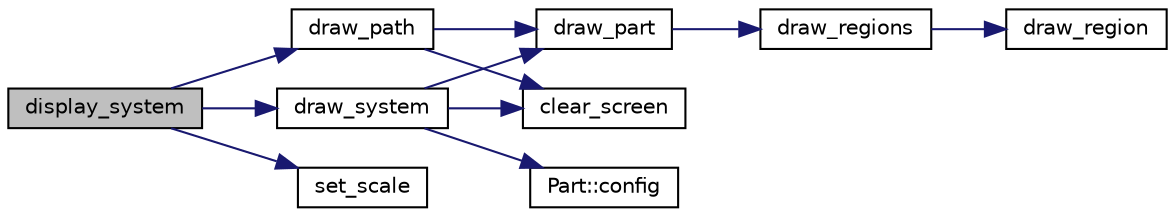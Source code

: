 digraph "display_system"
{
 // LATEX_PDF_SIZE
  edge [fontname="Helvetica",fontsize="10",labelfontname="Helvetica",labelfontsize="10"];
  node [fontname="Helvetica",fontsize="10",shape=record];
  rankdir="LR";
  Node1 [label="display_system",height=0.2,width=0.4,color="black", fillcolor="grey75", style="filled", fontcolor="black",tooltip=" "];
  Node1 -> Node2 [color="midnightblue",fontsize="10",style="solid",fontname="Helvetica"];
  Node2 [label="draw_path",height=0.2,width=0.4,color="black", fillcolor="white", style="filled",URL="$de/dea/plot_8_c.html#a328c65c9d83532218a29de873a899ec0",tooltip=" "];
  Node2 -> Node3 [color="midnightblue",fontsize="10",style="solid",fontname="Helvetica"];
  Node3 [label="clear_screen",height=0.2,width=0.4,color="black", fillcolor="white", style="filled",URL="$de/dea/plot_8_c.html#a14140b0edb7c242f56db6df499238a16",tooltip=" "];
  Node2 -> Node4 [color="midnightblue",fontsize="10",style="solid",fontname="Helvetica"];
  Node4 [label="draw_part",height=0.2,width=0.4,color="black", fillcolor="white", style="filled",URL="$de/dea/plot_8_c.html#a07c658ba862fdc5e128b71181ab04c02",tooltip=" "];
  Node4 -> Node5 [color="midnightblue",fontsize="10",style="solid",fontname="Helvetica"];
  Node5 [label="draw_regions",height=0.2,width=0.4,color="black", fillcolor="white", style="filled",URL="$de/dea/plot_8_c.html#a5aefb59e148882dfbbdb6d8f3ff2bbad",tooltip=" "];
  Node5 -> Node6 [color="midnightblue",fontsize="10",style="solid",fontname="Helvetica"];
  Node6 [label="draw_region",height=0.2,width=0.4,color="black", fillcolor="white", style="filled",URL="$de/dea/plot_8_c.html#afe375bad95ea129e61fe4bdba6452031",tooltip=" "];
  Node1 -> Node7 [color="midnightblue",fontsize="10",style="solid",fontname="Helvetica"];
  Node7 [label="draw_system",height=0.2,width=0.4,color="black", fillcolor="white", style="filled",URL="$de/dea/plot_8_c.html#a5f72991813254a5fd45b0b3099c754e2",tooltip=" "];
  Node7 -> Node3 [color="midnightblue",fontsize="10",style="solid",fontname="Helvetica"];
  Node7 -> Node8 [color="midnightblue",fontsize="10",style="solid",fontname="Helvetica"];
  Node8 [label="Part::config",height=0.2,width=0.4,color="black", fillcolor="white", style="filled",URL="$db/d16/class_part.html#a8b57fc149d2a21377df8abe928c92294",tooltip=" "];
  Node7 -> Node4 [color="midnightblue",fontsize="10",style="solid",fontname="Helvetica"];
  Node1 -> Node9 [color="midnightblue",fontsize="10",style="solid",fontname="Helvetica"];
  Node9 [label="set_scale",height=0.2,width=0.4,color="black", fillcolor="white", style="filled",URL="$de/dea/plot_8_c.html#acc8535475cd6ce212ff3a1c0c32dd93e",tooltip=" "];
}
